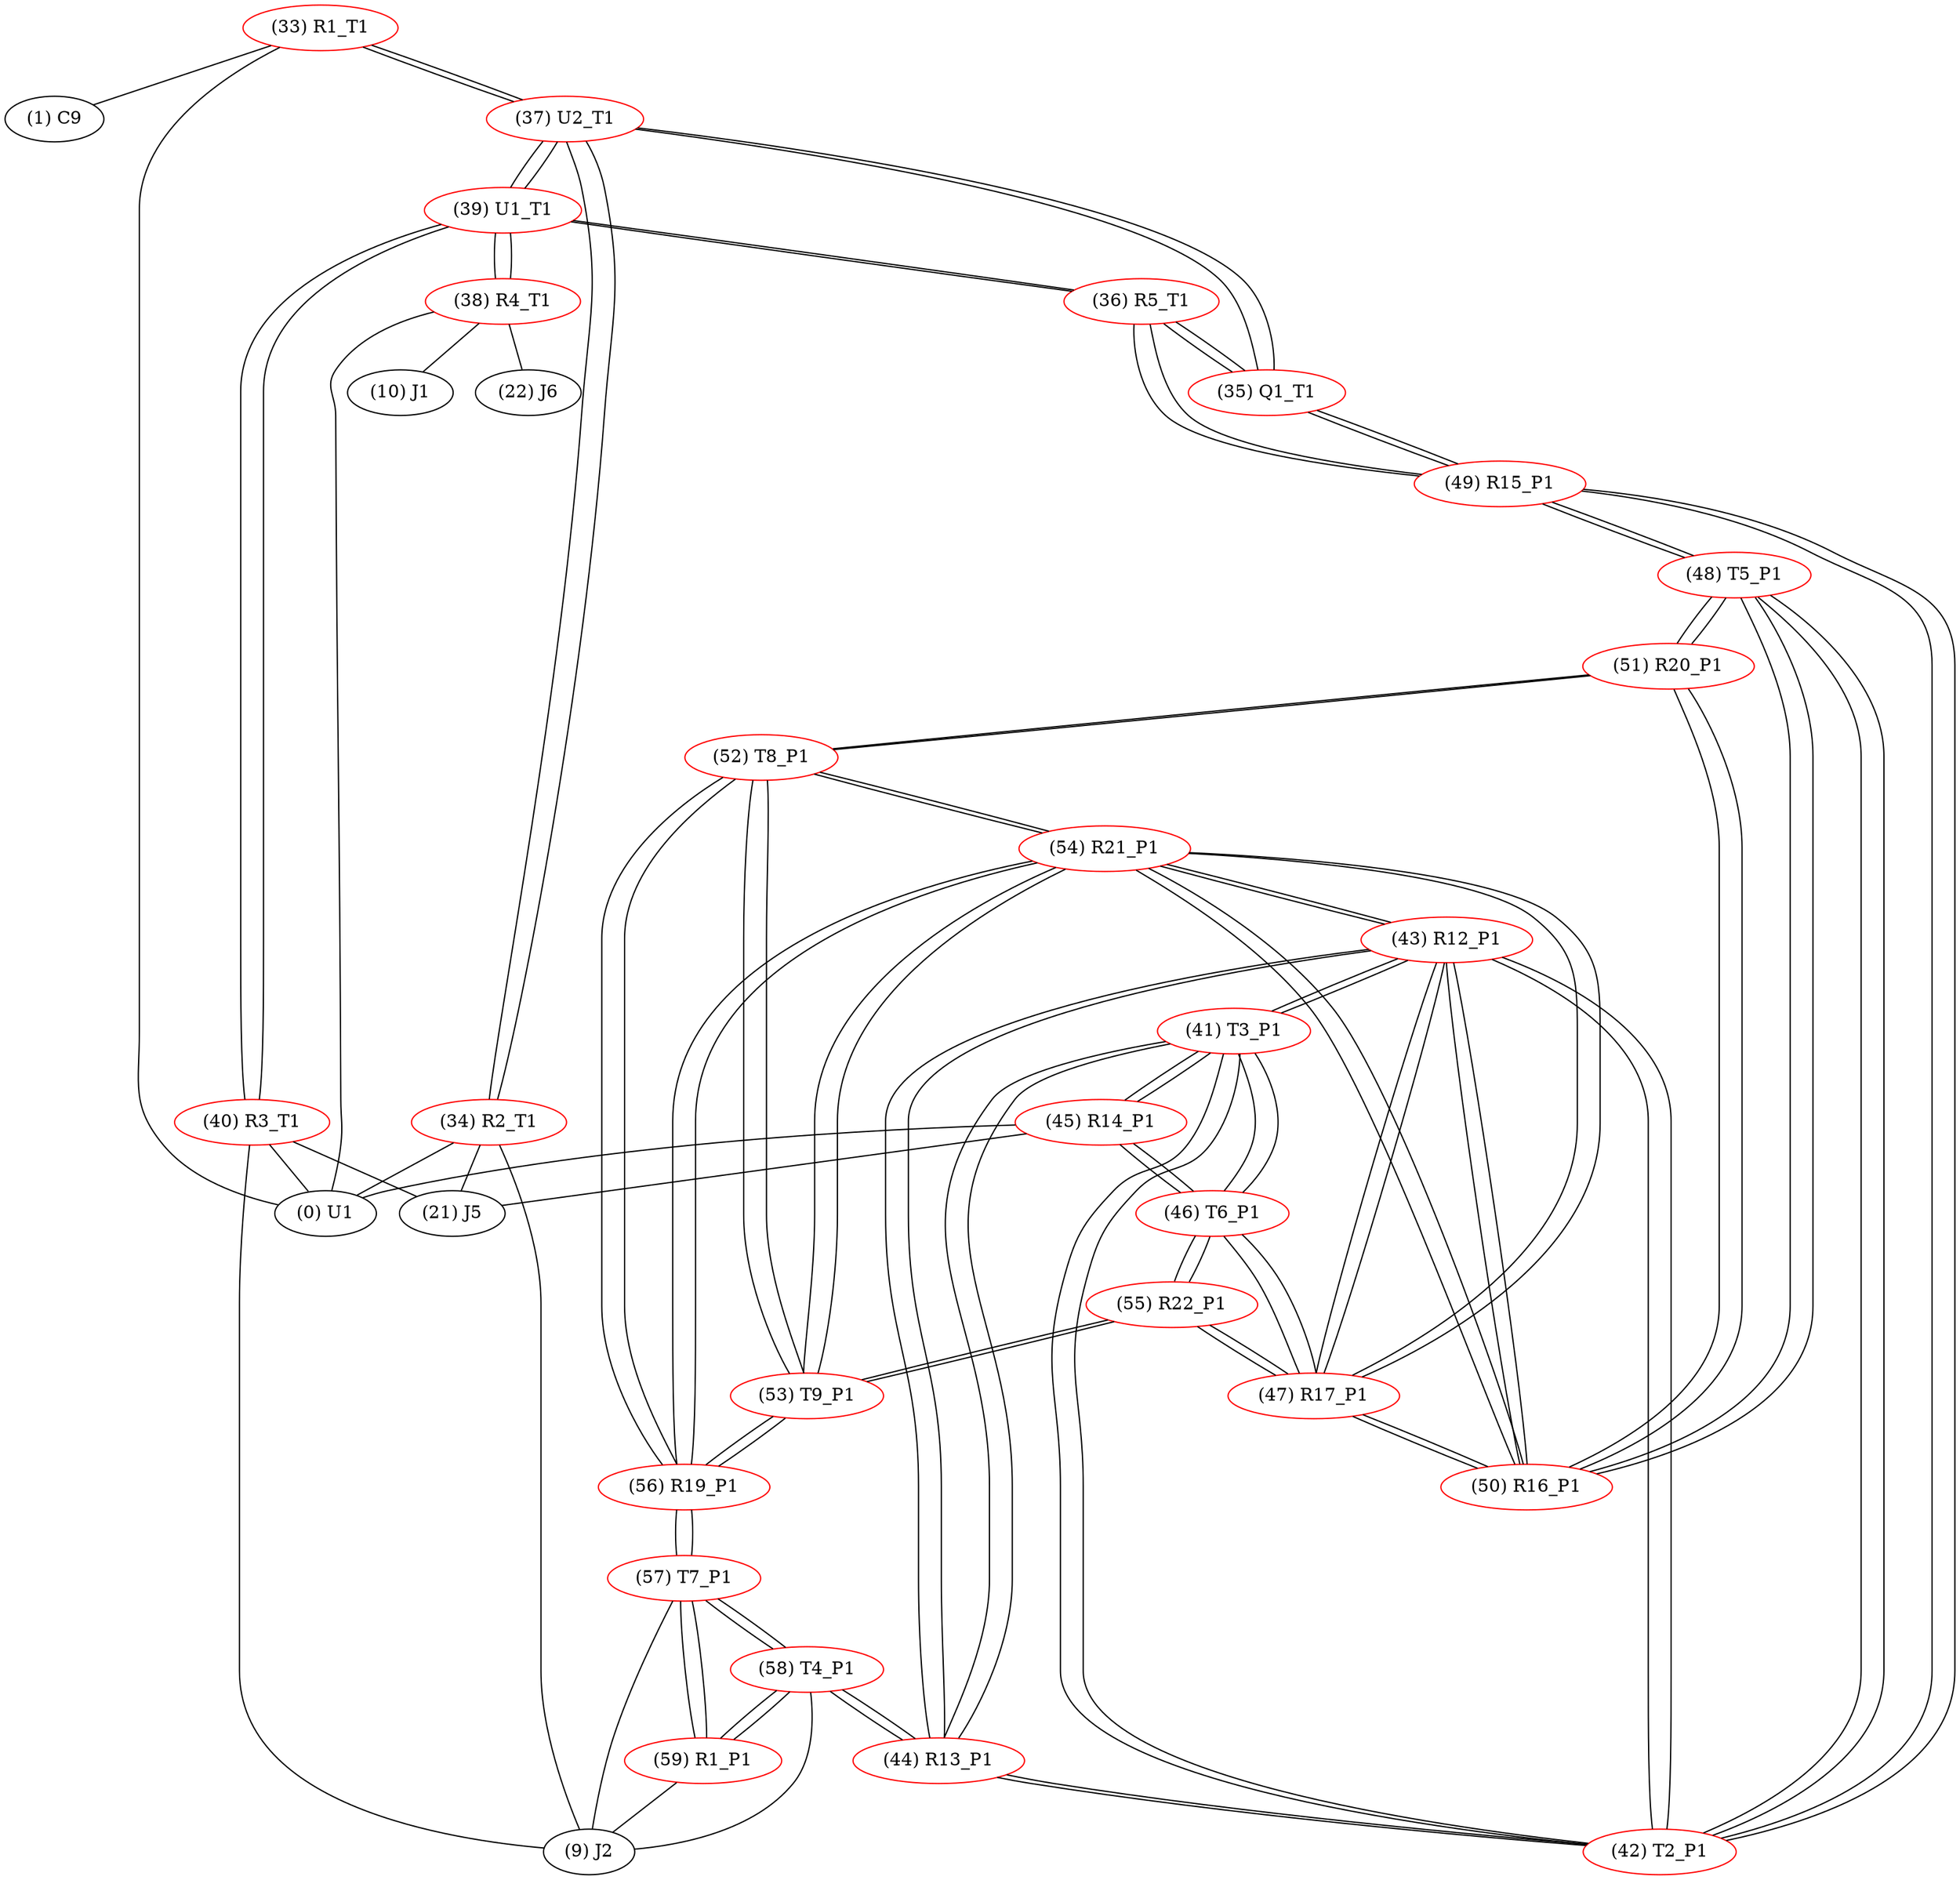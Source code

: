 graph {
	33 [label="(33) R1_T1" color=red]
	1 [label="(1) C9"]
	0 [label="(0) U1"]
	37 [label="(37) U2_T1"]
	34 [label="(34) R2_T1" color=red]
	21 [label="(21) J5"]
	0 [label="(0) U1"]
	9 [label="(9) J2"]
	37 [label="(37) U2_T1"]
	35 [label="(35) Q1_T1" color=red]
	37 [label="(37) U2_T1"]
	49 [label="(49) R15_P1"]
	36 [label="(36) R5_T1"]
	36 [label="(36) R5_T1" color=red]
	39 [label="(39) U1_T1"]
	49 [label="(49) R15_P1"]
	35 [label="(35) Q1_T1"]
	37 [label="(37) U2_T1" color=red]
	34 [label="(34) R2_T1"]
	39 [label="(39) U1_T1"]
	33 [label="(33) R1_T1"]
	35 [label="(35) Q1_T1"]
	38 [label="(38) R4_T1" color=red]
	0 [label="(0) U1"]
	22 [label="(22) J6"]
	10 [label="(10) J1"]
	39 [label="(39) U1_T1"]
	39 [label="(39) U1_T1" color=red]
	40 [label="(40) R3_T1"]
	38 [label="(38) R4_T1"]
	37 [label="(37) U2_T1"]
	36 [label="(36) R5_T1"]
	40 [label="(40) R3_T1" color=red]
	21 [label="(21) J5"]
	0 [label="(0) U1"]
	9 [label="(9) J2"]
	39 [label="(39) U1_T1"]
	41 [label="(41) T3_P1" color=red]
	45 [label="(45) R14_P1"]
	46 [label="(46) T6_P1"]
	44 [label="(44) R13_P1"]
	43 [label="(43) R12_P1"]
	42 [label="(42) T2_P1"]
	42 [label="(42) T2_P1" color=red]
	44 [label="(44) R13_P1"]
	41 [label="(41) T3_P1"]
	43 [label="(43) R12_P1"]
	48 [label="(48) T5_P1"]
	49 [label="(49) R15_P1"]
	43 [label="(43) R12_P1" color=red]
	54 [label="(54) R21_P1"]
	50 [label="(50) R16_P1"]
	47 [label="(47) R17_P1"]
	44 [label="(44) R13_P1"]
	41 [label="(41) T3_P1"]
	42 [label="(42) T2_P1"]
	44 [label="(44) R13_P1" color=red]
	58 [label="(58) T4_P1"]
	41 [label="(41) T3_P1"]
	43 [label="(43) R12_P1"]
	42 [label="(42) T2_P1"]
	45 [label="(45) R14_P1" color=red]
	0 [label="(0) U1"]
	21 [label="(21) J5"]
	41 [label="(41) T3_P1"]
	46 [label="(46) T6_P1"]
	46 [label="(46) T6_P1" color=red]
	45 [label="(45) R14_P1"]
	41 [label="(41) T3_P1"]
	55 [label="(55) R22_P1"]
	47 [label="(47) R17_P1"]
	47 [label="(47) R17_P1" color=red]
	54 [label="(54) R21_P1"]
	50 [label="(50) R16_P1"]
	43 [label="(43) R12_P1"]
	55 [label="(55) R22_P1"]
	46 [label="(46) T6_P1"]
	48 [label="(48) T5_P1" color=red]
	42 [label="(42) T2_P1"]
	49 [label="(49) R15_P1"]
	50 [label="(50) R16_P1"]
	51 [label="(51) R20_P1"]
	49 [label="(49) R15_P1" color=red]
	36 [label="(36) R5_T1"]
	35 [label="(35) Q1_T1"]
	42 [label="(42) T2_P1"]
	48 [label="(48) T5_P1"]
	50 [label="(50) R16_P1" color=red]
	54 [label="(54) R21_P1"]
	43 [label="(43) R12_P1"]
	47 [label="(47) R17_P1"]
	48 [label="(48) T5_P1"]
	51 [label="(51) R20_P1"]
	51 [label="(51) R20_P1" color=red]
	52 [label="(52) T8_P1"]
	50 [label="(50) R16_P1"]
	48 [label="(48) T5_P1"]
	52 [label="(52) T8_P1" color=red]
	53 [label="(53) T9_P1"]
	54 [label="(54) R21_P1"]
	56 [label="(56) R19_P1"]
	51 [label="(51) R20_P1"]
	53 [label="(53) T9_P1" color=red]
	55 [label="(55) R22_P1"]
	54 [label="(54) R21_P1"]
	52 [label="(52) T8_P1"]
	56 [label="(56) R19_P1"]
	54 [label="(54) R21_P1" color=red]
	50 [label="(50) R16_P1"]
	43 [label="(43) R12_P1"]
	47 [label="(47) R17_P1"]
	53 [label="(53) T9_P1"]
	52 [label="(52) T8_P1"]
	56 [label="(56) R19_P1"]
	55 [label="(55) R22_P1" color=red]
	53 [label="(53) T9_P1"]
	46 [label="(46) T6_P1"]
	47 [label="(47) R17_P1"]
	56 [label="(56) R19_P1" color=red]
	53 [label="(53) T9_P1"]
	54 [label="(54) R21_P1"]
	52 [label="(52) T8_P1"]
	57 [label="(57) T7_P1"]
	57 [label="(57) T7_P1" color=red]
	59 [label="(59) R1_P1"]
	58 [label="(58) T4_P1"]
	9 [label="(9) J2"]
	56 [label="(56) R19_P1"]
	58 [label="(58) T4_P1" color=red]
	44 [label="(44) R13_P1"]
	59 [label="(59) R1_P1"]
	57 [label="(57) T7_P1"]
	9 [label="(9) J2"]
	59 [label="(59) R1_P1" color=red]
	58 [label="(58) T4_P1"]
	57 [label="(57) T7_P1"]
	9 [label="(9) J2"]
	33 -- 1
	33 -- 0
	33 -- 37
	34 -- 21
	34 -- 0
	34 -- 9
	34 -- 37
	35 -- 37
	35 -- 49
	35 -- 36
	36 -- 39
	36 -- 49
	36 -- 35
	37 -- 34
	37 -- 39
	37 -- 33
	37 -- 35
	38 -- 0
	38 -- 22
	38 -- 10
	38 -- 39
	39 -- 40
	39 -- 38
	39 -- 37
	39 -- 36
	40 -- 21
	40 -- 0
	40 -- 9
	40 -- 39
	41 -- 45
	41 -- 46
	41 -- 44
	41 -- 43
	41 -- 42
	42 -- 44
	42 -- 41
	42 -- 43
	42 -- 48
	42 -- 49
	43 -- 54
	43 -- 50
	43 -- 47
	43 -- 44
	43 -- 41
	43 -- 42
	44 -- 58
	44 -- 41
	44 -- 43
	44 -- 42
	45 -- 0
	45 -- 21
	45 -- 41
	45 -- 46
	46 -- 45
	46 -- 41
	46 -- 55
	46 -- 47
	47 -- 54
	47 -- 50
	47 -- 43
	47 -- 55
	47 -- 46
	48 -- 42
	48 -- 49
	48 -- 50
	48 -- 51
	49 -- 36
	49 -- 35
	49 -- 42
	49 -- 48
	50 -- 54
	50 -- 43
	50 -- 47
	50 -- 48
	50 -- 51
	51 -- 52
	51 -- 50
	51 -- 48
	52 -- 53
	52 -- 54
	52 -- 56
	52 -- 51
	53 -- 55
	53 -- 54
	53 -- 52
	53 -- 56
	54 -- 50
	54 -- 43
	54 -- 47
	54 -- 53
	54 -- 52
	54 -- 56
	55 -- 53
	55 -- 46
	55 -- 47
	56 -- 53
	56 -- 54
	56 -- 52
	56 -- 57
	57 -- 59
	57 -- 58
	57 -- 9
	57 -- 56
	58 -- 44
	58 -- 59
	58 -- 57
	58 -- 9
	59 -- 58
	59 -- 57
	59 -- 9
}